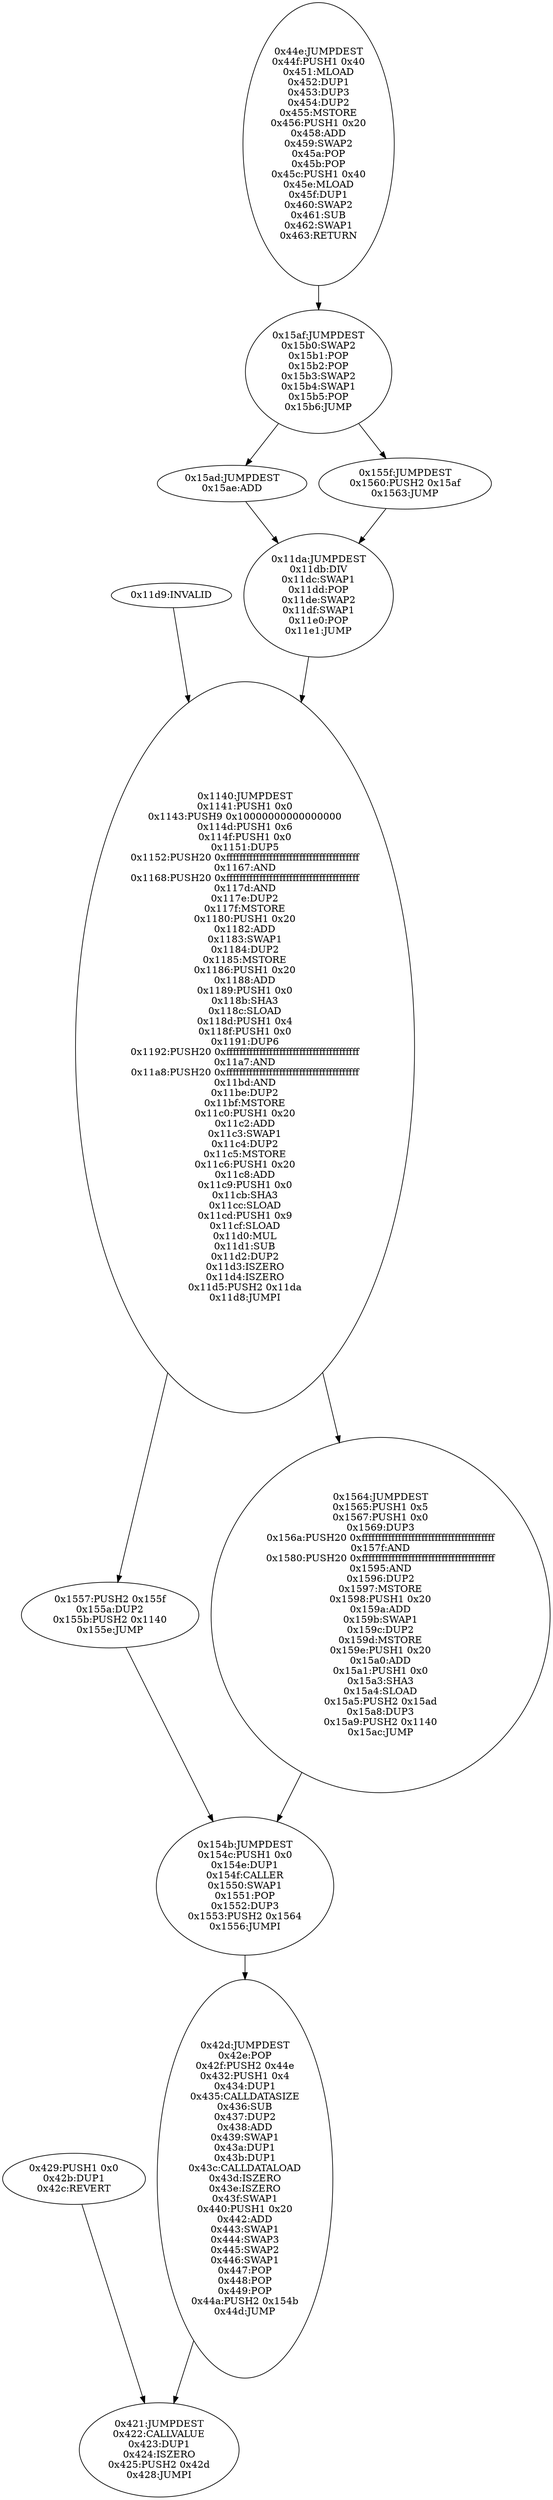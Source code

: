 digraph{
1057[label="0x421:JUMPDEST
0x422:CALLVALUE
0x423:DUP1
0x424:ISZERO
0x425:PUSH2 0x42d
0x428:JUMPI"]
1065[label="0x429:PUSH1 0x0
0x42b:DUP1
0x42c:REVERT"]
1065 -> 1057
1069[label="0x42d:JUMPDEST
0x42e:POP
0x42f:PUSH2 0x44e
0x432:PUSH1 0x4
0x434:DUP1
0x435:CALLDATASIZE
0x436:SUB
0x437:DUP2
0x438:ADD
0x439:SWAP1
0x43a:DUP1
0x43b:DUP1
0x43c:CALLDATALOAD
0x43d:ISZERO
0x43e:ISZERO
0x43f:SWAP1
0x440:PUSH1 0x20
0x442:ADD
0x443:SWAP1
0x444:SWAP3
0x445:SWAP2
0x446:SWAP1
0x447:POP
0x448:POP
0x449:POP
0x44a:PUSH2 0x154b
0x44d:JUMP"]
1069 -> 1057
5451[label="0x154b:JUMPDEST
0x154c:PUSH1 0x0
0x154e:DUP1
0x154f:CALLER
0x1550:SWAP1
0x1551:POP
0x1552:DUP3
0x1553:PUSH2 0x1564
0x1556:JUMPI"]
5451 -> 1069
5463[label="0x1557:PUSH2 0x155f
0x155a:DUP2
0x155b:PUSH2 0x1140
0x155e:JUMP"]
5463 -> 5451
5476[label="0x1564:JUMPDEST
0x1565:PUSH1 0x5
0x1567:PUSH1 0x0
0x1569:DUP3
0x156a:PUSH20 0xffffffffffffffffffffffffffffffffffffffff
0x157f:AND
0x1580:PUSH20 0xffffffffffffffffffffffffffffffffffffffff
0x1595:AND
0x1596:DUP2
0x1597:MSTORE
0x1598:PUSH1 0x20
0x159a:ADD
0x159b:SWAP1
0x159c:DUP2
0x159d:MSTORE
0x159e:PUSH1 0x20
0x15a0:ADD
0x15a1:PUSH1 0x0
0x15a3:SHA3
0x15a4:SLOAD
0x15a5:PUSH2 0x15ad
0x15a8:DUP3
0x15a9:PUSH2 0x1140
0x15ac:JUMP"]
5476 -> 5451
4416[label="0x1140:JUMPDEST
0x1141:PUSH1 0x0
0x1143:PUSH9 0x10000000000000000
0x114d:PUSH1 0x6
0x114f:PUSH1 0x0
0x1151:DUP5
0x1152:PUSH20 0xffffffffffffffffffffffffffffffffffffffff
0x1167:AND
0x1168:PUSH20 0xffffffffffffffffffffffffffffffffffffffff
0x117d:AND
0x117e:DUP2
0x117f:MSTORE
0x1180:PUSH1 0x20
0x1182:ADD
0x1183:SWAP1
0x1184:DUP2
0x1185:MSTORE
0x1186:PUSH1 0x20
0x1188:ADD
0x1189:PUSH1 0x0
0x118b:SHA3
0x118c:SLOAD
0x118d:PUSH1 0x4
0x118f:PUSH1 0x0
0x1191:DUP6
0x1192:PUSH20 0xffffffffffffffffffffffffffffffffffffffff
0x11a7:AND
0x11a8:PUSH20 0xffffffffffffffffffffffffffffffffffffffff
0x11bd:AND
0x11be:DUP2
0x11bf:MSTORE
0x11c0:PUSH1 0x20
0x11c2:ADD
0x11c3:SWAP1
0x11c4:DUP2
0x11c5:MSTORE
0x11c6:PUSH1 0x20
0x11c8:ADD
0x11c9:PUSH1 0x0
0x11cb:SHA3
0x11cc:SLOAD
0x11cd:PUSH1 0x9
0x11cf:SLOAD
0x11d0:MUL
0x11d1:SUB
0x11d2:DUP2
0x11d3:ISZERO
0x11d4:ISZERO
0x11d5:PUSH2 0x11da
0x11d8:JUMPI"]
4416 -> 5463
4416 -> 5476
4569[label="0x11d9:INVALID"]
4569 -> 4416
4570[label="0x11da:JUMPDEST
0x11db:DIV
0x11dc:SWAP1
0x11dd:POP
0x11de:SWAP2
0x11df:SWAP1
0x11e0:POP
0x11e1:JUMP"]
4570 -> 4416
5549[label="0x15ad:JUMPDEST
0x15ae:ADD"]
5549 -> 4570
5551[label="0x15af:JUMPDEST
0x15b0:SWAP2
0x15b1:POP
0x15b2:POP
0x15b3:SWAP2
0x15b4:SWAP1
0x15b5:POP
0x15b6:JUMP"]
5551 -> 5549
5551 -> 5471
5471[label="0x155f:JUMPDEST
0x1560:PUSH2 0x15af
0x1563:JUMP"]
5471 -> 4570
1102[label="0x44e:JUMPDEST
0x44f:PUSH1 0x40
0x451:MLOAD
0x452:DUP1
0x453:DUP3
0x454:DUP2
0x455:MSTORE
0x456:PUSH1 0x20
0x458:ADD
0x459:SWAP2
0x45a:POP
0x45b:POP
0x45c:PUSH1 0x40
0x45e:MLOAD
0x45f:DUP1
0x460:SWAP2
0x461:SUB
0x462:SWAP1
0x463:RETURN"]
1102 -> 5551

}